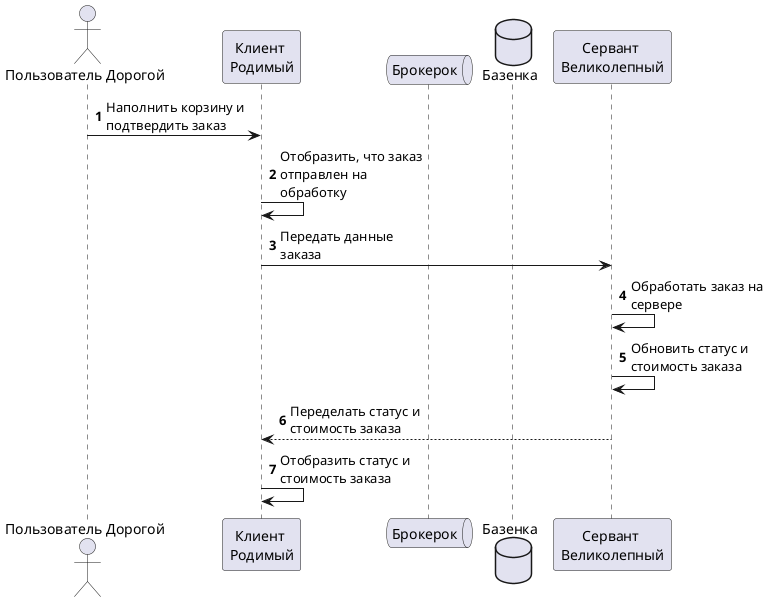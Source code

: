 @startuml тренировка 2
autonumber
skinparam MaxMessageSize 150
Actor "Пользователь Дорогой" as u order 10
participant "Клиент \nРодимый" as c order 20
participant "Сервант \nВеликолепный" as s order 30
queue "Брокерок" as br order 25
database "Базенка" as db order 27

u -> c: Наполнить корзину и подтвердить заказ
c -> c: Отобразить, что заказ отправлен на обработку
c -> s: Передать данные заказа
s -> s: Обработать заказ на сервере
!$st = "статус и стоимость заказа"
s -> s: Обновить $st
s --> c: Переделать $st
c -> c: Отобразить $st

@enduml 